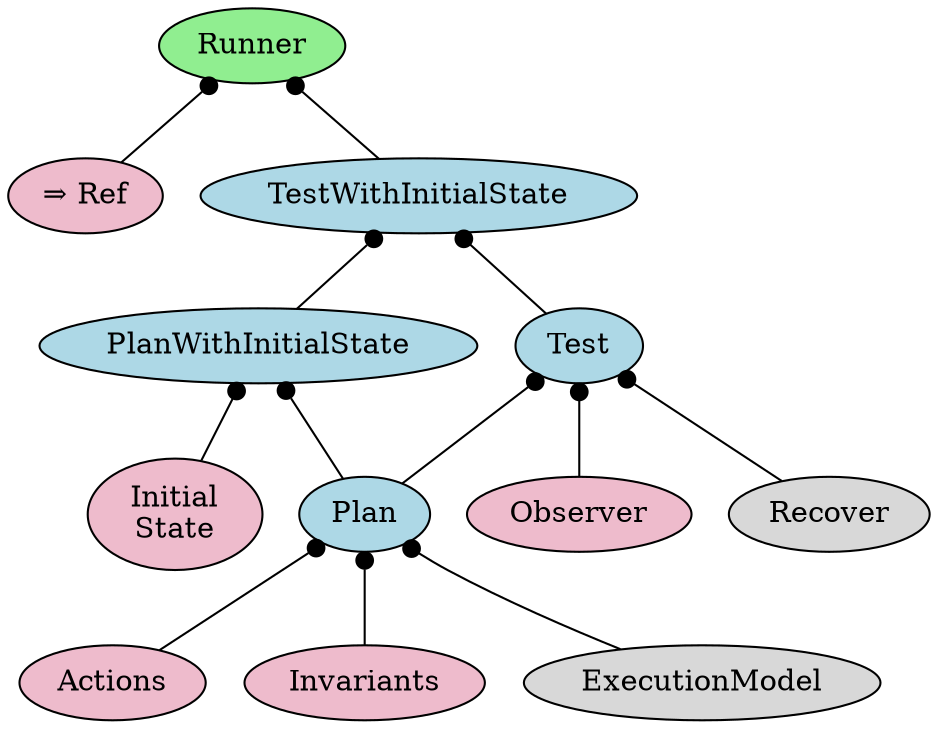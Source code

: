 digraph G {
edge[dir=back,arrowtail=dot]

// Provided by user
{ node[style=filled fillcolor="#eebbcc"]
  a [label="Actions"]
  i [label="Invariants"]
  is [label="Initial\nState"]
  o [label="Observer"]
  ref [label="⇒ Ref"]
}

// Nearly always provided automatically
{ node[style=filled fillcolor="#d8d8d8"]
  r [label="Recover"]
  em [label="ExecutionModel"]
}


// Aggregation types
{ node[style=filled fillcolor=lightblue]
  plan [label="Plan"]
  planS [label="PlanWithInitialState"]
  test [label="Test"]
  testS [label="TestWithInitialState"]
}

run [label="Runner" style=filled fillcolor=lightgreen]

plan -> a,i,em
planS -> plan,is
test -> plan,r,o
testS -> planS,test

run -> ref,testS
}
